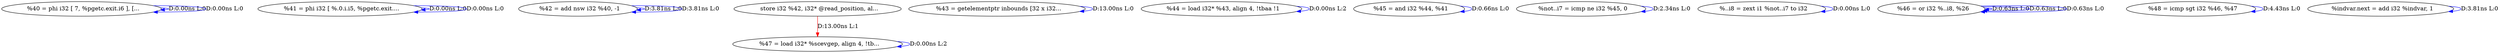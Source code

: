 digraph {
Node0x40d61c0[label="  %40 = phi i32 [ 7, %pgetc.exit.i6 ], [..."];
Node0x40d61c0 -> Node0x40d61c0[label="D:0.00ns L:0",color=blue];
Node0x40d61c0 -> Node0x40d61c0[label="D:0.00ns L:0",color=blue];
Node0x40d6300[label="  %41 = phi i32 [ %.0.i.i5, %pgetc.exit...."];
Node0x40d6300 -> Node0x40d6300[label="D:0.00ns L:0",color=blue];
Node0x40d6300 -> Node0x40d6300[label="D:0.00ns L:0",color=blue];
Node0x40d6440[label="  %42 = add nsw i32 %40, -1"];
Node0x40d6440 -> Node0x40d6440[label="D:3.81ns L:0",color=blue];
Node0x40d6440 -> Node0x40d6440[label="D:3.81ns L:0",color=blue];
Node0x40d6e40[label="  %47 = load i32* %scevgep, align 4, !tb..."];
Node0x40d6580[label="  store i32 %42, i32* @read_position, al..."];
Node0x40d6580 -> Node0x40d6e40[label="D:13.00ns L:1",color=red];
Node0x40d66c0[label="  %43 = getelementptr inbounds [32 x i32..."];
Node0x40d66c0 -> Node0x40d66c0[label="D:13.00ns L:0",color=blue];
Node0x40d6800[label="  %44 = load i32* %43, align 4, !tbaa !1"];
Node0x40d6800 -> Node0x40d6800[label="D:0.00ns L:2",color=blue];
Node0x40d6940[label="  %45 = and i32 %44, %41"];
Node0x40d6940 -> Node0x40d6940[label="D:0.66ns L:0",color=blue];
Node0x40d6a80[label="  %not..i7 = icmp ne i32 %45, 0"];
Node0x40d6a80 -> Node0x40d6a80[label="D:2.34ns L:0",color=blue];
Node0x40d6bc0[label="  %..i8 = zext i1 %not..i7 to i32"];
Node0x40d6bc0 -> Node0x40d6bc0[label="D:0.00ns L:0",color=blue];
Node0x40d6d00[label="  %46 = or i32 %..i8, %26"];
Node0x40d6d00 -> Node0x40d6d00[label="D:0.63ns L:0",color=blue];
Node0x40d6d00 -> Node0x40d6d00[label="D:0.63ns L:0",color=blue];
Node0x40d6d00 -> Node0x40d6d00[label="D:0.63ns L:0",color=blue];
Node0x40d6e40 -> Node0x40d6e40[label="D:0.00ns L:2",color=blue];
Node0x40d6f80[label="  %48 = icmp sgt i32 %46, %47"];
Node0x40d6f80 -> Node0x40d6f80[label="D:4.43ns L:0",color=blue];
Node0x40d70c0[label="  %indvar.next = add i32 %indvar, 1"];
Node0x40d70c0 -> Node0x40d70c0[label="D:3.81ns L:0",color=blue];
}

